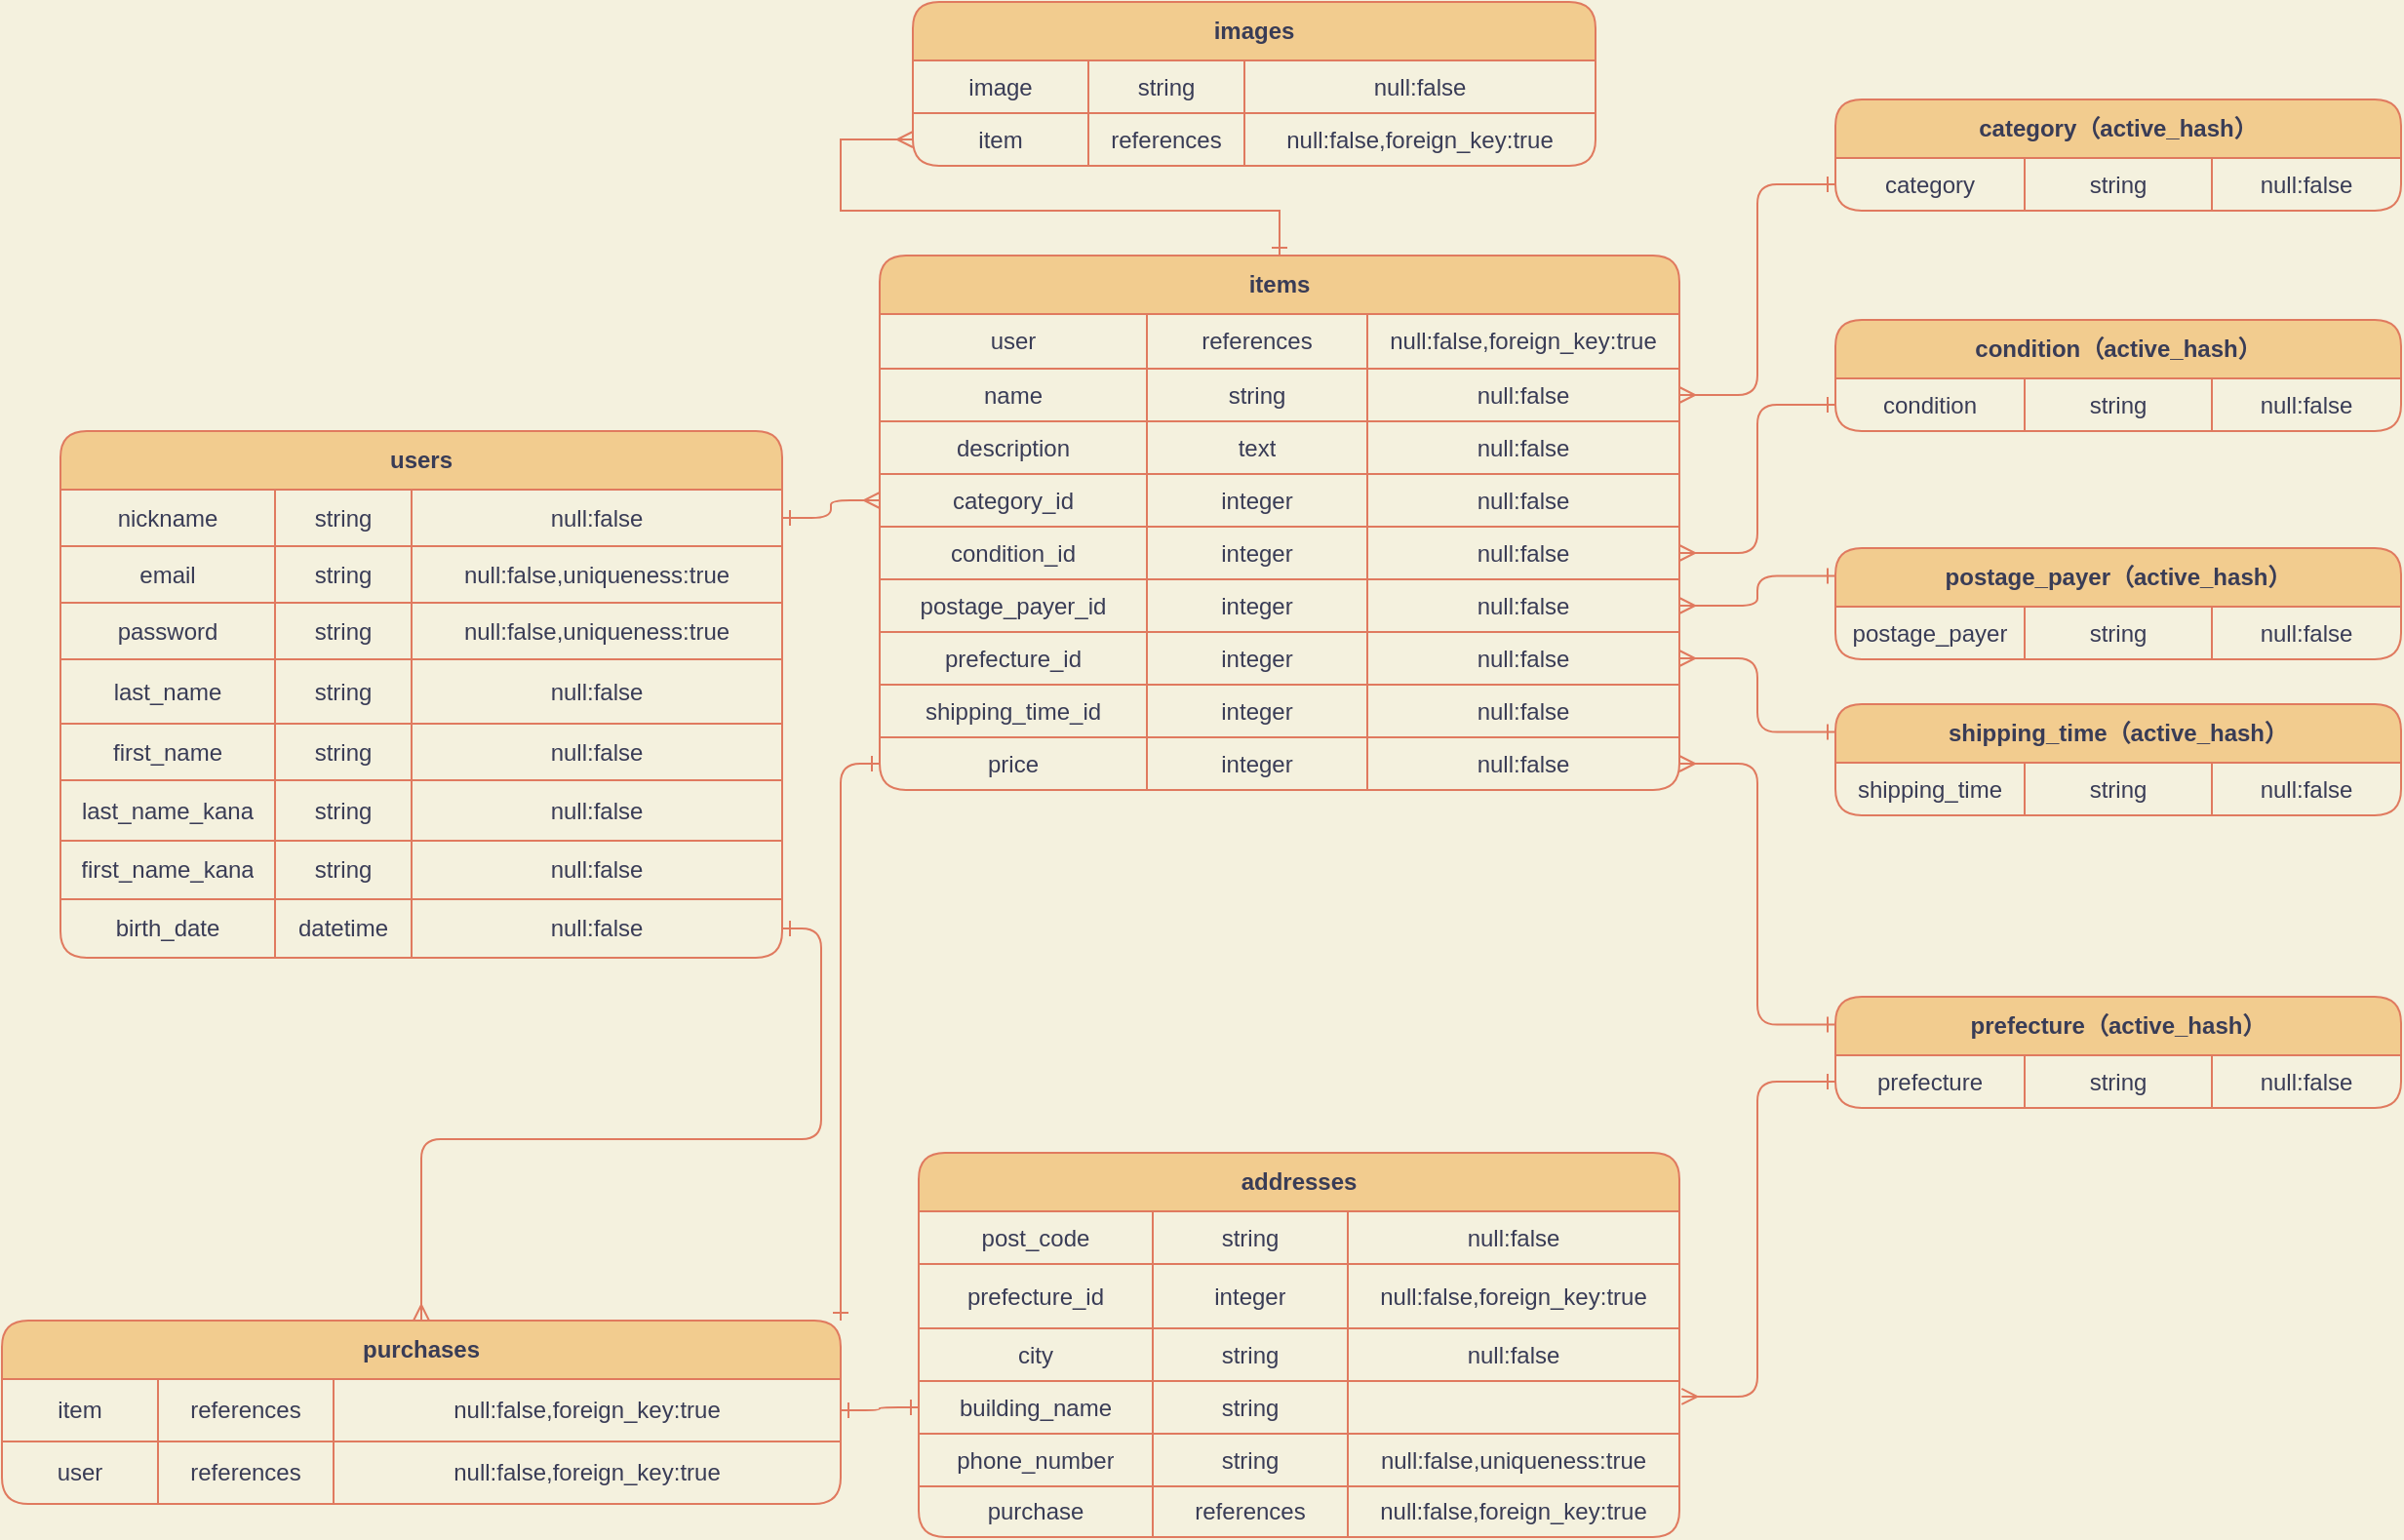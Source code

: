<mxfile version="13.6.5">
    <diagram id="_agWnU-bZ850hKVddHnj" name="ページ1">
        <mxGraphModel dx="2507" dy="971" grid="1" gridSize="10" guides="1" tooltips="1" connect="1" arrows="1" fold="1" page="1" pageScale="1" pageWidth="827" pageHeight="1169" background="#F4F1DE" math="0" shadow="0">
            <root>
                <mxCell id="0"/>
                <mxCell id="1" parent="0"/>
                <mxCell id="269" style="edgeStyle=orthogonalEdgeStyle;rounded=1;orthogonalLoop=1;jettySize=auto;html=1;exitX=0;exitY=0.25;exitDx=0;exitDy=0;entryX=1;entryY=0.5;entryDx=0;entryDy=0;startArrow=ERone;startFill=0;endArrow=ERmany;endFill=0;labelBackgroundColor=#F4F1DE;strokeColor=#E07A5F;fontColor=#393C56;" parent="1" source="201" edge="1" target="132">
                    <mxGeometry relative="1" as="geometry">
                        <mxPoint x="827" y="443.5" as="targetPoint"/>
                    </mxGeometry>
                </mxCell>
                <mxCell id="2" value="items" style="shape=table;html=1;whiteSpace=wrap;startSize=30;container=1;collapsible=0;childLayout=tableLayout;fontStyle=1;align=center;rounded=1;fillColor=#F2CC8F;strokeColor=#E07A5F;fontColor=#393C56;" parent="1" vertex="1">
                    <mxGeometry x="430" y="210" width="410" height="274" as="geometry"/>
                </mxCell>
                <mxCell id="3" value="" style="shape=partialRectangle;html=1;whiteSpace=wrap;collapsible=0;dropTarget=0;pointerEvents=0;fillColor=none;top=0;left=0;bottom=0;right=0;points=[[0,0.5],[1,0.5]];portConstraint=eastwest;rounded=1;strokeColor=#E07A5F;fontColor=#393C56;" parent="2" vertex="1">
                    <mxGeometry y="30" width="410" height="28" as="geometry"/>
                </mxCell>
                <mxCell id="4" value="user" style="shape=partialRectangle;html=1;whiteSpace=wrap;connectable=0;fillColor=none;top=0;left=0;bottom=0;right=0;overflow=hidden;rounded=1;strokeColor=#E07A5F;fontColor=#393C56;" parent="3" vertex="1">
                    <mxGeometry width="137" height="28" as="geometry"/>
                </mxCell>
                <mxCell id="5" value="references" style="shape=partialRectangle;html=1;whiteSpace=wrap;connectable=0;fillColor=none;top=0;left=0;bottom=0;right=0;overflow=hidden;rounded=1;strokeColor=#E07A5F;fontColor=#393C56;" parent="3" vertex="1">
                    <mxGeometry x="137" width="113" height="28" as="geometry"/>
                </mxCell>
                <mxCell id="6" value="&lt;span&gt;null:false,foreign_key:true&lt;/span&gt;" style="shape=partialRectangle;html=1;whiteSpace=wrap;connectable=0;fillColor=none;top=0;left=0;bottom=0;right=0;overflow=hidden;rounded=1;strokeColor=#E07A5F;fontColor=#393C56;" parent="3" vertex="1">
                    <mxGeometry x="250" width="160" height="28" as="geometry"/>
                </mxCell>
                <mxCell id="7" value="" style="shape=partialRectangle;html=1;whiteSpace=wrap;collapsible=0;dropTarget=0;pointerEvents=0;fillColor=none;top=0;left=0;bottom=0;right=0;points=[[0,0.5],[1,0.5]];portConstraint=eastwest;rounded=1;strokeColor=#E07A5F;fontColor=#393C56;" parent="2" vertex="1">
                    <mxGeometry y="58" width="410" height="27" as="geometry"/>
                </mxCell>
                <mxCell id="8" value="name" style="shape=partialRectangle;html=1;whiteSpace=wrap;connectable=0;fillColor=none;top=0;left=0;bottom=0;right=0;overflow=hidden;rounded=1;strokeColor=#E07A5F;fontColor=#393C56;" parent="7" vertex="1">
                    <mxGeometry width="137" height="27" as="geometry"/>
                </mxCell>
                <mxCell id="9" value="string" style="shape=partialRectangle;html=1;whiteSpace=wrap;connectable=0;fillColor=none;top=0;left=0;bottom=0;right=0;overflow=hidden;rounded=1;strokeColor=#E07A5F;fontColor=#393C56;" parent="7" vertex="1">
                    <mxGeometry x="137" width="113" height="27" as="geometry"/>
                </mxCell>
                <mxCell id="10" value="null:false" style="shape=partialRectangle;html=1;whiteSpace=wrap;connectable=0;fillColor=none;top=0;left=0;bottom=0;right=0;overflow=hidden;rounded=1;strokeColor=#E07A5F;fontColor=#393C56;" parent="7" vertex="1">
                    <mxGeometry x="250" width="160" height="27" as="geometry"/>
                </mxCell>
                <mxCell id="116" value="" style="shape=partialRectangle;html=1;whiteSpace=wrap;collapsible=0;dropTarget=0;pointerEvents=0;fillColor=none;top=0;left=0;bottom=0;right=0;points=[[0,0.5],[1,0.5]];portConstraint=eastwest;rounded=1;strokeColor=#E07A5F;fontColor=#393C56;" parent="2" vertex="1">
                    <mxGeometry y="85" width="410" height="27" as="geometry"/>
                </mxCell>
                <mxCell id="117" value="description" style="shape=partialRectangle;html=1;whiteSpace=wrap;connectable=0;fillColor=none;top=0;left=0;bottom=0;right=0;overflow=hidden;rounded=1;strokeColor=#E07A5F;fontColor=#393C56;" parent="116" vertex="1">
                    <mxGeometry width="137" height="27" as="geometry"/>
                </mxCell>
                <mxCell id="118" value="text" style="shape=partialRectangle;html=1;whiteSpace=wrap;connectable=0;fillColor=none;top=0;left=0;bottom=0;right=0;overflow=hidden;rounded=1;strokeColor=#E07A5F;fontColor=#393C56;" parent="116" vertex="1">
                    <mxGeometry x="137" width="113" height="27" as="geometry"/>
                </mxCell>
                <mxCell id="119" value="null:false" style="shape=partialRectangle;html=1;whiteSpace=wrap;connectable=0;fillColor=none;top=0;left=0;bottom=0;right=0;overflow=hidden;rounded=1;strokeColor=#E07A5F;fontColor=#393C56;" parent="116" vertex="1">
                    <mxGeometry x="250" width="160" height="27" as="geometry"/>
                </mxCell>
                <mxCell id="124" value="" style="shape=partialRectangle;html=1;whiteSpace=wrap;collapsible=0;dropTarget=0;pointerEvents=0;fillColor=none;top=0;left=0;bottom=0;right=0;points=[[0,0.5],[1,0.5]];portConstraint=eastwest;rounded=1;strokeColor=#E07A5F;fontColor=#393C56;" parent="2" vertex="1">
                    <mxGeometry y="112" width="410" height="27" as="geometry"/>
                </mxCell>
                <mxCell id="125" value="category_id" style="shape=partialRectangle;html=1;whiteSpace=wrap;connectable=0;fillColor=none;top=0;left=0;bottom=0;right=0;overflow=hidden;rounded=1;strokeColor=#E07A5F;fontColor=#393C56;" parent="124" vertex="1">
                    <mxGeometry width="137" height="27" as="geometry"/>
                </mxCell>
                <mxCell id="126" value="integer" style="shape=partialRectangle;html=1;whiteSpace=wrap;connectable=0;fillColor=none;top=0;left=0;bottom=0;right=0;overflow=hidden;rounded=1;strokeColor=#E07A5F;fontColor=#393C56;" parent="124" vertex="1">
                    <mxGeometry x="137" width="113" height="27" as="geometry"/>
                </mxCell>
                <mxCell id="127" value="null:false" style="shape=partialRectangle;html=1;whiteSpace=wrap;connectable=0;fillColor=none;top=0;left=0;bottom=0;right=0;overflow=hidden;rounded=1;strokeColor=#E07A5F;fontColor=#393C56;" parent="124" vertex="1">
                    <mxGeometry x="250" width="160" height="27" as="geometry"/>
                </mxCell>
                <mxCell id="128" value="" style="shape=partialRectangle;html=1;whiteSpace=wrap;collapsible=0;dropTarget=0;pointerEvents=0;fillColor=none;top=0;left=0;bottom=0;right=0;points=[[0,0.5],[1,0.5]];portConstraint=eastwest;rounded=1;strokeColor=#E07A5F;fontColor=#393C56;" parent="2" vertex="1">
                    <mxGeometry y="139" width="410" height="27" as="geometry"/>
                </mxCell>
                <mxCell id="129" value="condition_id" style="shape=partialRectangle;html=1;whiteSpace=wrap;connectable=0;fillColor=none;top=0;left=0;bottom=0;right=0;overflow=hidden;rounded=1;strokeColor=#E07A5F;fontColor=#393C56;" parent="128" vertex="1">
                    <mxGeometry width="137" height="27" as="geometry"/>
                </mxCell>
                <mxCell id="130" value="integer" style="shape=partialRectangle;html=1;whiteSpace=wrap;connectable=0;fillColor=none;top=0;left=0;bottom=0;right=0;overflow=hidden;rounded=1;strokeColor=#E07A5F;fontColor=#393C56;" parent="128" vertex="1">
                    <mxGeometry x="137" width="113" height="27" as="geometry"/>
                </mxCell>
                <mxCell id="131" value="null:false" style="shape=partialRectangle;html=1;whiteSpace=wrap;connectable=0;fillColor=none;top=0;left=0;bottom=0;right=0;overflow=hidden;rounded=1;strokeColor=#E07A5F;fontColor=#393C56;" parent="128" vertex="1">
                    <mxGeometry x="250" width="160" height="27" as="geometry"/>
                </mxCell>
                <mxCell id="132" value="" style="shape=partialRectangle;html=1;whiteSpace=wrap;collapsible=0;dropTarget=0;pointerEvents=0;fillColor=none;top=0;left=0;bottom=0;right=0;points=[[0,0.5],[1,0.5]];portConstraint=eastwest;rounded=1;strokeColor=#E07A5F;fontColor=#393C56;" parent="2" vertex="1">
                    <mxGeometry y="166" width="410" height="27" as="geometry"/>
                </mxCell>
                <mxCell id="133" value="postage_payer_id" style="shape=partialRectangle;html=1;whiteSpace=wrap;connectable=0;fillColor=none;top=0;left=0;bottom=0;right=0;overflow=hidden;rounded=1;strokeColor=#E07A5F;fontColor=#393C56;" parent="132" vertex="1">
                    <mxGeometry width="137" height="27" as="geometry"/>
                </mxCell>
                <mxCell id="134" value="integer" style="shape=partialRectangle;html=1;whiteSpace=wrap;connectable=0;fillColor=none;top=0;left=0;bottom=0;right=0;overflow=hidden;rounded=1;strokeColor=#E07A5F;fontColor=#393C56;" parent="132" vertex="1">
                    <mxGeometry x="137" width="113" height="27" as="geometry"/>
                </mxCell>
                <mxCell id="135" value="null:false" style="shape=partialRectangle;html=1;whiteSpace=wrap;connectable=0;fillColor=none;top=0;left=0;bottom=0;right=0;overflow=hidden;rounded=1;strokeColor=#E07A5F;fontColor=#393C56;" parent="132" vertex="1">
                    <mxGeometry x="250" width="160" height="27" as="geometry"/>
                </mxCell>
                <mxCell id="136" value="" style="shape=partialRectangle;html=1;whiteSpace=wrap;collapsible=0;dropTarget=0;pointerEvents=0;fillColor=none;top=0;left=0;bottom=0;right=0;points=[[0,0.5],[1,0.5]];portConstraint=eastwest;rounded=1;strokeColor=#E07A5F;fontColor=#393C56;" parent="2" vertex="1">
                    <mxGeometry y="193" width="410" height="27" as="geometry"/>
                </mxCell>
                <mxCell id="137" value="prefecture_id" style="shape=partialRectangle;html=1;whiteSpace=wrap;connectable=0;fillColor=none;top=0;left=0;bottom=0;right=0;overflow=hidden;rounded=1;strokeColor=#E07A5F;fontColor=#393C56;" parent="136" vertex="1">
                    <mxGeometry width="137" height="27" as="geometry"/>
                </mxCell>
                <mxCell id="138" value="integer" style="shape=partialRectangle;html=1;whiteSpace=wrap;connectable=0;fillColor=none;top=0;left=0;bottom=0;right=0;overflow=hidden;rounded=1;strokeColor=#E07A5F;fontColor=#393C56;" parent="136" vertex="1">
                    <mxGeometry x="137" width="113" height="27" as="geometry"/>
                </mxCell>
                <mxCell id="139" value="null:false" style="shape=partialRectangle;html=1;whiteSpace=wrap;connectable=0;fillColor=none;top=0;left=0;bottom=0;right=0;overflow=hidden;rounded=1;strokeColor=#E07A5F;fontColor=#393C56;" parent="136" vertex="1">
                    <mxGeometry x="250" width="160" height="27" as="geometry"/>
                </mxCell>
                <mxCell id="140" value="" style="shape=partialRectangle;html=1;whiteSpace=wrap;collapsible=0;dropTarget=0;pointerEvents=0;fillColor=none;top=0;left=0;bottom=0;right=0;points=[[0,0.5],[1,0.5]];portConstraint=eastwest;rounded=1;strokeColor=#E07A5F;fontColor=#393C56;" parent="2" vertex="1">
                    <mxGeometry y="220" width="410" height="27" as="geometry"/>
                </mxCell>
                <mxCell id="141" value="shipping_time_id" style="shape=partialRectangle;html=1;whiteSpace=wrap;connectable=0;fillColor=none;top=0;left=0;bottom=0;right=0;overflow=hidden;rounded=1;strokeColor=#E07A5F;fontColor=#393C56;" parent="140" vertex="1">
                    <mxGeometry width="137" height="27" as="geometry"/>
                </mxCell>
                <mxCell id="142" value="integer" style="shape=partialRectangle;html=1;whiteSpace=wrap;connectable=0;fillColor=none;top=0;left=0;bottom=0;right=0;overflow=hidden;rounded=1;strokeColor=#E07A5F;fontColor=#393C56;" parent="140" vertex="1">
                    <mxGeometry x="137" width="113" height="27" as="geometry"/>
                </mxCell>
                <mxCell id="143" value="null:false" style="shape=partialRectangle;html=1;whiteSpace=wrap;connectable=0;fillColor=none;top=0;left=0;bottom=0;right=0;overflow=hidden;rounded=1;strokeColor=#E07A5F;fontColor=#393C56;" parent="140" vertex="1">
                    <mxGeometry x="250" width="160" height="27" as="geometry"/>
                </mxCell>
                <mxCell id="144" value="" style="shape=partialRectangle;html=1;whiteSpace=wrap;collapsible=0;dropTarget=0;pointerEvents=0;fillColor=none;top=0;left=0;bottom=0;right=0;points=[[0,0.5],[1,0.5]];portConstraint=eastwest;rounded=1;strokeColor=#E07A5F;fontColor=#393C56;" parent="2" vertex="1">
                    <mxGeometry y="247" width="410" height="27" as="geometry"/>
                </mxCell>
                <mxCell id="145" value="price" style="shape=partialRectangle;html=1;whiteSpace=wrap;connectable=0;fillColor=none;top=0;left=0;bottom=0;right=0;overflow=hidden;rounded=1;strokeColor=#E07A5F;fontColor=#393C56;" parent="144" vertex="1">
                    <mxGeometry width="137" height="27" as="geometry"/>
                </mxCell>
                <mxCell id="146" value="integer" style="shape=partialRectangle;html=1;whiteSpace=wrap;connectable=0;fillColor=none;top=0;left=0;bottom=0;right=0;overflow=hidden;rounded=1;strokeColor=#E07A5F;fontColor=#393C56;" parent="144" vertex="1">
                    <mxGeometry x="137" width="113" height="27" as="geometry"/>
                </mxCell>
                <mxCell id="147" value="null:false" style="shape=partialRectangle;html=1;whiteSpace=wrap;connectable=0;fillColor=none;top=0;left=0;bottom=0;right=0;overflow=hidden;rounded=1;strokeColor=#E07A5F;fontColor=#393C56;" parent="144" vertex="1">
                    <mxGeometry x="250" width="160" height="27" as="geometry"/>
                </mxCell>
                <mxCell id="165" value="addresses" style="shape=table;html=1;whiteSpace=wrap;startSize=30;container=1;collapsible=0;childLayout=tableLayout;fontStyle=1;align=center;rounded=1;fillColor=#F2CC8F;strokeColor=#E07A5F;fontColor=#393C56;" parent="1" vertex="1">
                    <mxGeometry x="450" y="670" width="390" height="197" as="geometry"/>
                </mxCell>
                <mxCell id="166" value="" style="shape=partialRectangle;html=1;whiteSpace=wrap;collapsible=0;dropTarget=0;pointerEvents=0;fillColor=none;top=0;left=0;bottom=0;right=0;points=[[0,0.5],[1,0.5]];portConstraint=eastwest;rounded=1;strokeColor=#E07A5F;fontColor=#393C56;" parent="165" vertex="1">
                    <mxGeometry y="30" width="390" height="27" as="geometry"/>
                </mxCell>
                <mxCell id="167" value="post_code" style="shape=partialRectangle;html=1;whiteSpace=wrap;connectable=0;fillColor=none;top=0;left=0;bottom=0;right=0;overflow=hidden;rounded=1;strokeColor=#E07A5F;fontColor=#393C56;" parent="166" vertex="1">
                    <mxGeometry width="120" height="27" as="geometry"/>
                </mxCell>
                <mxCell id="168" value="string" style="shape=partialRectangle;html=1;whiteSpace=wrap;connectable=0;fillColor=none;top=0;left=0;bottom=0;right=0;overflow=hidden;rounded=1;strokeColor=#E07A5F;fontColor=#393C56;" parent="166" vertex="1">
                    <mxGeometry x="120" width="100" height="27" as="geometry"/>
                </mxCell>
                <mxCell id="169" value="null:false" style="shape=partialRectangle;html=1;whiteSpace=wrap;connectable=0;fillColor=none;top=0;left=0;bottom=0;right=0;overflow=hidden;rounded=1;strokeColor=#E07A5F;fontColor=#393C56;" parent="166" vertex="1">
                    <mxGeometry x="220" width="170" height="27" as="geometry"/>
                </mxCell>
                <mxCell id="170" value="" style="shape=partialRectangle;html=1;whiteSpace=wrap;collapsible=0;dropTarget=0;pointerEvents=0;fillColor=none;top=0;left=0;bottom=0;right=0;points=[[0,0.5],[1,0.5]];portConstraint=eastwest;rounded=1;strokeColor=#E07A5F;fontColor=#393C56;" parent="165" vertex="1">
                    <mxGeometry y="57" width="390" height="33" as="geometry"/>
                </mxCell>
                <mxCell id="171" value="prefecture_id" style="shape=partialRectangle;html=1;whiteSpace=wrap;connectable=0;fillColor=none;top=0;left=0;bottom=0;right=0;overflow=hidden;rounded=1;strokeColor=#E07A5F;fontColor=#393C56;" parent="170" vertex="1">
                    <mxGeometry width="120" height="33" as="geometry"/>
                </mxCell>
                <mxCell id="172" value="integer" style="shape=partialRectangle;html=1;whiteSpace=wrap;connectable=0;fillColor=none;top=0;left=0;bottom=0;right=0;overflow=hidden;rounded=1;strokeColor=#E07A5F;fontColor=#393C56;" parent="170" vertex="1">
                    <mxGeometry x="120" width="100" height="33" as="geometry"/>
                </mxCell>
                <mxCell id="173" value="&lt;span style=&quot;font-family: &amp;#34;helvetica&amp;#34;&quot;&gt;null:false,foreign_key:true&lt;/span&gt;" style="shape=partialRectangle;html=1;whiteSpace=wrap;connectable=0;fillColor=none;top=0;left=0;bottom=0;right=0;overflow=hidden;rounded=1;strokeColor=#E07A5F;fontColor=#393C56;" parent="170" vertex="1">
                    <mxGeometry x="220" width="170" height="33" as="geometry"/>
                </mxCell>
                <mxCell id="174" value="" style="shape=partialRectangle;html=1;whiteSpace=wrap;collapsible=0;dropTarget=0;pointerEvents=0;fillColor=none;top=0;left=0;bottom=0;right=0;points=[[0,0.5],[1,0.5]];portConstraint=eastwest;rounded=1;strokeColor=#E07A5F;fontColor=#393C56;" parent="165" vertex="1">
                    <mxGeometry y="90" width="390" height="27" as="geometry"/>
                </mxCell>
                <mxCell id="175" value="city" style="shape=partialRectangle;html=1;whiteSpace=wrap;connectable=0;fillColor=none;top=0;left=0;bottom=0;right=0;overflow=hidden;rounded=1;strokeColor=#E07A5F;fontColor=#393C56;" parent="174" vertex="1">
                    <mxGeometry width="120" height="27" as="geometry"/>
                </mxCell>
                <mxCell id="176" value="string" style="shape=partialRectangle;html=1;whiteSpace=wrap;connectable=0;fillColor=none;top=0;left=0;bottom=0;right=0;overflow=hidden;rounded=1;strokeColor=#E07A5F;fontColor=#393C56;" parent="174" vertex="1">
                    <mxGeometry x="120" width="100" height="27" as="geometry"/>
                </mxCell>
                <mxCell id="177" value="null:false" style="shape=partialRectangle;html=1;whiteSpace=wrap;connectable=0;fillColor=none;top=0;left=0;bottom=0;right=0;overflow=hidden;rounded=1;strokeColor=#E07A5F;fontColor=#393C56;" parent="174" vertex="1">
                    <mxGeometry x="220" width="170" height="27" as="geometry"/>
                </mxCell>
                <mxCell id="216" value="" style="shape=partialRectangle;html=1;whiteSpace=wrap;collapsible=0;dropTarget=0;pointerEvents=0;fillColor=none;top=0;left=0;bottom=0;right=0;points=[[0,0.5],[1,0.5]];portConstraint=eastwest;rounded=1;strokeColor=#E07A5F;fontColor=#393C56;" parent="165" vertex="1">
                    <mxGeometry y="117" width="390" height="27" as="geometry"/>
                </mxCell>
                <mxCell id="217" value="building_name" style="shape=partialRectangle;html=1;whiteSpace=wrap;connectable=0;fillColor=none;top=0;left=0;bottom=0;right=0;overflow=hidden;rounded=1;strokeColor=#E07A5F;fontColor=#393C56;" parent="216" vertex="1">
                    <mxGeometry width="120" height="27" as="geometry"/>
                </mxCell>
                <mxCell id="218" value="string" style="shape=partialRectangle;html=1;whiteSpace=wrap;connectable=0;fillColor=none;top=0;left=0;bottom=0;right=0;overflow=hidden;rounded=1;strokeColor=#E07A5F;fontColor=#393C56;" parent="216" vertex="1">
                    <mxGeometry x="120" width="100" height="27" as="geometry"/>
                </mxCell>
                <mxCell id="219" value="" style="shape=partialRectangle;html=1;whiteSpace=wrap;connectable=0;fillColor=none;top=0;left=0;bottom=0;right=0;overflow=hidden;rounded=1;strokeColor=#E07A5F;fontColor=#393C56;" parent="216" vertex="1">
                    <mxGeometry x="220" width="170" height="27" as="geometry"/>
                </mxCell>
                <mxCell id="237" value="" style="shape=partialRectangle;html=1;whiteSpace=wrap;collapsible=0;dropTarget=0;pointerEvents=0;fillColor=none;top=0;left=0;bottom=0;right=0;points=[[0,0.5],[1,0.5]];portConstraint=eastwest;rounded=1;strokeColor=#E07A5F;fontColor=#393C56;" parent="165" vertex="1">
                    <mxGeometry y="144" width="390" height="27" as="geometry"/>
                </mxCell>
                <mxCell id="238" value="phone_number" style="shape=partialRectangle;html=1;whiteSpace=wrap;connectable=0;fillColor=none;top=0;left=0;bottom=0;right=0;overflow=hidden;rounded=1;strokeColor=#E07A5F;fontColor=#393C56;" parent="237" vertex="1">
                    <mxGeometry width="120" height="27" as="geometry"/>
                </mxCell>
                <mxCell id="239" value="string" style="shape=partialRectangle;html=1;whiteSpace=wrap;connectable=0;fillColor=none;top=0;left=0;bottom=0;right=0;overflow=hidden;rounded=1;strokeColor=#E07A5F;fontColor=#393C56;" parent="237" vertex="1">
                    <mxGeometry x="120" width="100" height="27" as="geometry"/>
                </mxCell>
                <mxCell id="240" value="&lt;span&gt;null:false,uniqueness:true&lt;/span&gt;" style="shape=partialRectangle;html=1;whiteSpace=wrap;connectable=0;fillColor=none;top=0;left=0;bottom=0;right=0;overflow=hidden;rounded=1;strokeColor=#E07A5F;fontColor=#393C56;" parent="237" vertex="1">
                    <mxGeometry x="220" width="170" height="27" as="geometry"/>
                </mxCell>
                <mxCell id="241" value="" style="shape=partialRectangle;html=1;whiteSpace=wrap;collapsible=0;dropTarget=0;pointerEvents=0;fillColor=none;top=0;left=0;bottom=0;right=0;points=[[0,0.5],[1,0.5]];portConstraint=eastwest;rounded=1;strokeColor=#E07A5F;fontColor=#393C56;" parent="165" vertex="1">
                    <mxGeometry y="171" width="390" height="26" as="geometry"/>
                </mxCell>
                <mxCell id="242" value="purchase" style="shape=partialRectangle;html=1;whiteSpace=wrap;connectable=0;fillColor=none;top=0;left=0;bottom=0;right=0;overflow=hidden;rounded=1;strokeColor=#E07A5F;fontColor=#393C56;" parent="241" vertex="1">
                    <mxGeometry width="120" height="26" as="geometry"/>
                </mxCell>
                <mxCell id="243" value="references" style="shape=partialRectangle;html=1;whiteSpace=wrap;connectable=0;fillColor=none;top=0;left=0;bottom=0;right=0;overflow=hidden;rounded=1;strokeColor=#E07A5F;fontColor=#393C56;" parent="241" vertex="1">
                    <mxGeometry x="120" width="100" height="26" as="geometry"/>
                </mxCell>
                <mxCell id="244" value="&lt;span&gt;null:false,foreign_key:true&lt;/span&gt;" style="shape=partialRectangle;html=1;whiteSpace=wrap;connectable=0;fillColor=none;top=0;left=0;bottom=0;right=0;overflow=hidden;rounded=1;strokeColor=#E07A5F;fontColor=#393C56;" parent="241" vertex="1">
                    <mxGeometry x="220" width="170" height="26" as="geometry"/>
                </mxCell>
                <mxCell id="270" style="edgeStyle=orthogonalEdgeStyle;rounded=1;orthogonalLoop=1;jettySize=auto;html=1;exitX=0;exitY=0.25;exitDx=0;exitDy=0;entryX=1;entryY=0.5;entryDx=0;entryDy=0;startArrow=ERone;startFill=0;endArrow=ERmany;endFill=0;labelBackgroundColor=#F4F1DE;strokeColor=#E07A5F;fontColor=#393C56;" parent="1" source="211" target="136" edge="1">
                    <mxGeometry relative="1" as="geometry"/>
                </mxCell>
                <mxCell id="268" style="edgeStyle=orthogonalEdgeStyle;rounded=1;orthogonalLoop=1;jettySize=auto;html=1;exitX=0;exitY=0.25;exitDx=0;exitDy=0;entryX=1;entryY=0.5;entryDx=0;entryDy=0;startArrow=ERone;startFill=0;endArrow=ERmany;endFill=0;labelBackgroundColor=#F4F1DE;strokeColor=#E07A5F;fontColor=#393C56;" parent="1" source="206" target="144" edge="1">
                    <mxGeometry relative="1" as="geometry"/>
                </mxCell>
                <mxCell id="252" style="edgeStyle=orthogonalEdgeStyle;orthogonalLoop=1;jettySize=auto;html=1;exitX=0;exitY=0.5;exitDx=0;exitDy=0;entryX=1.003;entryY=0.296;entryDx=0;entryDy=0;entryPerimeter=0;startArrow=ERone;startFill=0;endArrow=ERmany;endFill=0;labelBackgroundColor=#F4F1DE;strokeColor=#E07A5F;fontColor=#393C56;" parent="1" source="207" target="216" edge="1">
                    <mxGeometry relative="1" as="geometry"/>
                </mxCell>
                <mxCell id="256" style="edgeStyle=orthogonalEdgeStyle;orthogonalLoop=1;jettySize=auto;html=1;exitX=0;exitY=0.5;exitDx=0;exitDy=0;startArrow=ERone;startFill=0;endArrow=ERmany;endFill=0;labelBackgroundColor=#F4F1DE;strokeColor=#E07A5F;fontColor=#393C56;" parent="1" source="179" target="7" edge="1">
                    <mxGeometry relative="1" as="geometry"/>
                </mxCell>
                <mxCell id="456" style="edgeStyle=orthogonalEdgeStyle;rounded=0;orthogonalLoop=1;jettySize=auto;html=1;exitX=0.5;exitY=0;exitDx=0;exitDy=0;entryX=0;entryY=0.5;entryDx=0;entryDy=0;startArrow=ERone;startFill=0;endArrow=ERmany;endFill=0;labelBackgroundColor=#F4F1DE;strokeColor=#E07A5F;fontColor=#393C56;" edge="1" parent="1" source="2" target="448">
                    <mxGeometry relative="1" as="geometry"/>
                </mxCell>
                <mxCell id="258" style="edgeStyle=orthogonalEdgeStyle;orthogonalLoop=1;jettySize=auto;html=1;exitX=0;exitY=0.5;exitDx=0;exitDy=0;entryX=1;entryY=0.5;entryDx=0;entryDy=0;startArrow=ERone;startFill=0;endArrow=ERmany;endFill=0;labelBackgroundColor=#F4F1DE;strokeColor=#E07A5F;fontColor=#393C56;" parent="1" source="197" target="128" edge="1">
                    <mxGeometry relative="1" as="geometry"/>
                </mxCell>
                <mxCell id="259" style="edgeStyle=orthogonalEdgeStyle;orthogonalLoop=1;jettySize=auto;html=1;exitX=1;exitY=0.5;exitDx=0;exitDy=0;entryX=0;entryY=0.5;entryDx=0;entryDy=0;startArrow=ERone;startFill=0;endArrow=ERmany;endFill=0;labelBackgroundColor=#F4F1DE;strokeColor=#E07A5F;fontColor=#393C56;" parent="1" source="29" target="124" edge="1">
                    <mxGeometry relative="1" as="geometry"/>
                </mxCell>
                <mxCell id="265" style="edgeStyle=orthogonalEdgeStyle;rounded=1;orthogonalLoop=1;jettySize=auto;html=1;exitX=1;exitY=0.5;exitDx=0;exitDy=0;startArrow=ERone;startFill=0;endArrow=ERone;endFill=0;labelBackgroundColor=#F4F1DE;strokeColor=#E07A5F;fontColor=#393C56;" parent="1" source="16" target="216" edge="1">
                    <mxGeometry relative="1" as="geometry"/>
                </mxCell>
                <mxCell id="267" style="edgeStyle=orthogonalEdgeStyle;rounded=1;orthogonalLoop=1;jettySize=auto;html=1;exitX=1;exitY=0.5;exitDx=0;exitDy=0;entryX=0.5;entryY=0;entryDx=0;entryDy=0;startArrow=ERone;startFill=0;endArrow=ERmany;endFill=0;labelBackgroundColor=#F4F1DE;strokeColor=#E07A5F;fontColor=#393C56;" parent="1" source="78" target="15" edge="1">
                    <mxGeometry relative="1" as="geometry"/>
                </mxCell>
                <mxCell id="206" value="prefecture（active_hash）" style="shape=table;html=1;whiteSpace=wrap;startSize=30;container=1;collapsible=0;childLayout=tableLayout;fontStyle=1;align=center;rounded=1;fillColor=#F2CC8F;strokeColor=#E07A5F;fontColor=#393C56;" parent="1" vertex="1">
                    <mxGeometry x="920" y="590" width="290" height="57" as="geometry"/>
                </mxCell>
                <mxCell id="207" value="" style="shape=partialRectangle;html=1;whiteSpace=wrap;collapsible=0;dropTarget=0;pointerEvents=0;fillColor=none;top=0;left=0;bottom=0;right=0;points=[[0,0.5],[1,0.5]];portConstraint=eastwest;rounded=1;strokeColor=#E07A5F;fontColor=#393C56;" parent="206" vertex="1">
                    <mxGeometry y="30" width="290" height="27" as="geometry"/>
                </mxCell>
                <mxCell id="208" value="prefecture" style="shape=partialRectangle;html=1;whiteSpace=wrap;connectable=0;fillColor=none;top=0;left=0;bottom=0;right=0;overflow=hidden;rounded=1;strokeColor=#E07A5F;fontColor=#393C56;" parent="207" vertex="1">
                    <mxGeometry width="97" height="27" as="geometry"/>
                </mxCell>
                <mxCell id="209" value="string" style="shape=partialRectangle;html=1;whiteSpace=wrap;connectable=0;fillColor=none;top=0;left=0;bottom=0;right=0;overflow=hidden;rounded=1;strokeColor=#E07A5F;fontColor=#393C56;" parent="207" vertex="1">
                    <mxGeometry x="97" width="96" height="27" as="geometry"/>
                </mxCell>
                <mxCell id="210" value="null:false" style="shape=partialRectangle;html=1;whiteSpace=wrap;connectable=0;fillColor=none;top=0;left=0;bottom=0;right=0;overflow=hidden;rounded=1;strokeColor=#E07A5F;fontColor=#393C56;" parent="207" vertex="1">
                    <mxGeometry x="193" width="97" height="27" as="geometry"/>
                </mxCell>
                <mxCell id="273" style="edgeStyle=orthogonalEdgeStyle;rounded=1;orthogonalLoop=1;jettySize=auto;html=1;exitX=0;exitY=0.5;exitDx=0;exitDy=0;entryX=1;entryY=0;entryDx=0;entryDy=0;startArrow=ERone;startFill=0;endArrow=ERone;endFill=0;labelBackgroundColor=#F4F1DE;strokeColor=#E07A5F;fontColor=#393C56;" parent="1" source="144" target="15" edge="1">
                    <mxGeometry relative="1" as="geometry"/>
                </mxCell>
                <mxCell id="443" value="images" style="shape=table;html=1;whiteSpace=wrap;startSize=30;container=1;collapsible=0;childLayout=tableLayout;fontStyle=1;align=center;rounded=1;fillColor=#F2CC8F;strokeColor=#E07A5F;fontColor=#393C56;" vertex="1" parent="1">
                    <mxGeometry x="447" y="80" width="350" height="84" as="geometry"/>
                </mxCell>
                <mxCell id="444" value="" style="shape=partialRectangle;html=1;whiteSpace=wrap;collapsible=0;dropTarget=0;pointerEvents=0;fillColor=none;top=0;left=0;bottom=0;right=0;points=[[0,0.5],[1,0.5]];portConstraint=eastwest;rounded=1;strokeColor=#E07A5F;fontColor=#393C56;" vertex="1" parent="443">
                    <mxGeometry y="30" width="350" height="27" as="geometry"/>
                </mxCell>
                <mxCell id="445" value="image" style="shape=partialRectangle;html=1;whiteSpace=wrap;connectable=0;fillColor=none;top=0;left=0;bottom=0;right=0;overflow=hidden;rounded=1;strokeColor=#E07A5F;fontColor=#393C56;" vertex="1" parent="444">
                    <mxGeometry width="90" height="27" as="geometry"/>
                </mxCell>
                <mxCell id="446" value="string" style="shape=partialRectangle;html=1;whiteSpace=wrap;connectable=0;fillColor=none;top=0;left=0;bottom=0;right=0;overflow=hidden;rounded=1;strokeColor=#E07A5F;fontColor=#393C56;" vertex="1" parent="444">
                    <mxGeometry x="90" width="80" height="27" as="geometry"/>
                </mxCell>
                <mxCell id="447" value="null:false" style="shape=partialRectangle;html=1;whiteSpace=wrap;connectable=0;fillColor=none;top=0;left=0;bottom=0;right=0;overflow=hidden;rounded=1;strokeColor=#E07A5F;fontColor=#393C56;" vertex="1" parent="444">
                    <mxGeometry x="170" width="180" height="27" as="geometry"/>
                </mxCell>
                <mxCell id="448" value="" style="shape=partialRectangle;html=1;whiteSpace=wrap;collapsible=0;dropTarget=0;pointerEvents=0;fillColor=none;top=0;left=0;bottom=0;right=0;points=[[0,0.5],[1,0.5]];portConstraint=eastwest;rounded=1;strokeColor=#E07A5F;fontColor=#393C56;" vertex="1" parent="443">
                    <mxGeometry y="57" width="350" height="27" as="geometry"/>
                </mxCell>
                <mxCell id="449" value="item" style="shape=partialRectangle;html=1;whiteSpace=wrap;connectable=0;fillColor=none;top=0;left=0;bottom=0;right=0;overflow=hidden;rounded=1;strokeColor=#E07A5F;fontColor=#393C56;" vertex="1" parent="448">
                    <mxGeometry width="90" height="27" as="geometry"/>
                </mxCell>
                <mxCell id="450" value="references" style="shape=partialRectangle;html=1;whiteSpace=wrap;connectable=0;fillColor=none;top=0;left=0;bottom=0;right=0;overflow=hidden;rounded=1;strokeColor=#E07A5F;fontColor=#393C56;" vertex="1" parent="448">
                    <mxGeometry x="90" width="80" height="27" as="geometry"/>
                </mxCell>
                <mxCell id="451" value="&lt;span&gt;null:false,foreign_key:true&lt;br&gt;&lt;/span&gt;" style="shape=partialRectangle;html=1;whiteSpace=wrap;connectable=0;fillColor=none;top=0;left=0;bottom=0;right=0;overflow=hidden;rounded=1;strokeColor=#E07A5F;fontColor=#393C56;" vertex="1" parent="448">
                    <mxGeometry x="170" width="180" height="27" as="geometry"/>
                </mxCell>
                <mxCell id="15" value="purchases" style="shape=table;html=1;whiteSpace=wrap;startSize=30;container=1;collapsible=0;childLayout=tableLayout;fontStyle=1;align=center;rounded=1;fillColor=#F2CC8F;strokeColor=#E07A5F;fontColor=#393C56;" parent="1" vertex="1">
                    <mxGeometry x="-20" y="756" width="430" height="94" as="geometry"/>
                </mxCell>
                <mxCell id="16" value="" style="shape=partialRectangle;html=1;whiteSpace=wrap;collapsible=0;dropTarget=0;pointerEvents=0;fillColor=none;top=0;left=0;bottom=0;right=0;points=[[0,0.5],[1,0.5]];portConstraint=eastwest;rounded=1;strokeColor=#E07A5F;fontColor=#393C56;" parent="15" vertex="1">
                    <mxGeometry y="30" width="430" height="32" as="geometry"/>
                </mxCell>
                <mxCell id="17" value="item" style="shape=partialRectangle;html=1;whiteSpace=wrap;connectable=0;fillColor=none;top=0;left=0;bottom=0;right=0;overflow=hidden;rounded=1;strokeColor=#E07A5F;fontColor=#393C56;" parent="16" vertex="1">
                    <mxGeometry width="80" height="32" as="geometry"/>
                </mxCell>
                <mxCell id="18" value="references" style="shape=partialRectangle;html=1;whiteSpace=wrap;connectable=0;fillColor=none;top=0;left=0;bottom=0;right=0;overflow=hidden;rounded=1;strokeColor=#E07A5F;fontColor=#393C56;" parent="16" vertex="1">
                    <mxGeometry x="80" width="90" height="32" as="geometry"/>
                </mxCell>
                <mxCell id="19" value="null:false,foreign_key:true" style="shape=partialRectangle;html=1;whiteSpace=wrap;connectable=0;fillColor=none;top=0;left=0;bottom=0;right=0;overflow=hidden;rounded=1;strokeColor=#E07A5F;fontColor=#393C56;" parent="16" vertex="1">
                    <mxGeometry x="170" width="260" height="32" as="geometry"/>
                </mxCell>
                <mxCell id="112" value="" style="shape=partialRectangle;html=1;whiteSpace=wrap;collapsible=0;dropTarget=0;pointerEvents=0;fillColor=none;top=0;left=0;bottom=0;right=0;points=[[0,0.5],[1,0.5]];portConstraint=eastwest;rounded=1;strokeColor=#E07A5F;fontColor=#393C56;" parent="15" vertex="1">
                    <mxGeometry y="62" width="430" height="32" as="geometry"/>
                </mxCell>
                <mxCell id="113" value="user" style="shape=partialRectangle;html=1;whiteSpace=wrap;connectable=0;fillColor=none;top=0;left=0;bottom=0;right=0;overflow=hidden;rounded=1;strokeColor=#E07A5F;fontColor=#393C56;" parent="112" vertex="1">
                    <mxGeometry width="80" height="32" as="geometry"/>
                </mxCell>
                <mxCell id="114" value="references" style="shape=partialRectangle;html=1;whiteSpace=wrap;connectable=0;fillColor=none;top=0;left=0;bottom=0;right=0;overflow=hidden;rounded=1;strokeColor=#E07A5F;fontColor=#393C56;" parent="112" vertex="1">
                    <mxGeometry x="80" width="90" height="32" as="geometry"/>
                </mxCell>
                <mxCell id="115" value="null:false,foreign_key:true" style="shape=partialRectangle;html=1;whiteSpace=wrap;connectable=0;fillColor=none;top=0;left=0;bottom=0;right=0;overflow=hidden;rounded=1;strokeColor=#E07A5F;fontColor=#393C56;" parent="112" vertex="1">
                    <mxGeometry x="170" width="260" height="32" as="geometry"/>
                </mxCell>
                <mxCell id="28" value="users" style="shape=table;html=1;whiteSpace=wrap;startSize=30;container=1;collapsible=0;childLayout=tableLayout;fontStyle=1;align=center;rounded=1;fillColor=#F2CC8F;strokeColor=#E07A5F;fontColor=#393C56;" parent="1" vertex="1">
                    <mxGeometry x="10" y="300" width="370" height="270" as="geometry"/>
                </mxCell>
                <mxCell id="29" value="" style="shape=partialRectangle;html=1;whiteSpace=wrap;collapsible=0;dropTarget=0;pointerEvents=0;fillColor=none;top=0;left=0;bottom=0;right=0;points=[[0,0.5],[1,0.5]];portConstraint=eastwest;rounded=1;strokeColor=#E07A5F;fontColor=#393C56;" parent="28" vertex="1">
                    <mxGeometry y="30" width="370" height="29" as="geometry"/>
                </mxCell>
                <mxCell id="30" value="nickname" style="shape=partialRectangle;html=1;whiteSpace=wrap;connectable=0;fillColor=none;top=0;left=0;bottom=0;right=0;overflow=hidden;rounded=1;strokeColor=#E07A5F;fontColor=#393C56;" parent="29" vertex="1">
                    <mxGeometry width="110" height="29" as="geometry"/>
                </mxCell>
                <mxCell id="31" value="string" style="shape=partialRectangle;html=1;whiteSpace=wrap;connectable=0;fillColor=none;top=0;left=0;bottom=0;right=0;overflow=hidden;rounded=1;strokeColor=#E07A5F;fontColor=#393C56;" parent="29" vertex="1">
                    <mxGeometry x="110" width="70" height="29" as="geometry"/>
                </mxCell>
                <mxCell id="32" value="null:false" style="shape=partialRectangle;html=1;whiteSpace=wrap;connectable=0;fillColor=none;top=0;left=0;bottom=0;right=0;overflow=hidden;rounded=1;strokeColor=#E07A5F;fontColor=#393C56;" parent="29" vertex="1">
                    <mxGeometry x="180" width="190" height="29" as="geometry"/>
                </mxCell>
                <mxCell id="33" value="" style="shape=partialRectangle;html=1;whiteSpace=wrap;collapsible=0;dropTarget=0;pointerEvents=0;fillColor=none;top=0;left=0;bottom=0;right=0;points=[[0,0.5],[1,0.5]];portConstraint=eastwest;rounded=1;strokeColor=#E07A5F;fontColor=#393C56;" parent="28" vertex="1">
                    <mxGeometry y="59" width="370" height="29" as="geometry"/>
                </mxCell>
                <mxCell id="34" value="email" style="shape=partialRectangle;html=1;whiteSpace=wrap;connectable=0;fillColor=none;top=0;left=0;bottom=0;right=0;overflow=hidden;rounded=1;strokeColor=#E07A5F;fontColor=#393C56;" parent="33" vertex="1">
                    <mxGeometry width="110" height="29" as="geometry"/>
                </mxCell>
                <mxCell id="35" value="string" style="shape=partialRectangle;html=1;whiteSpace=wrap;connectable=0;fillColor=none;top=0;left=0;bottom=0;right=0;overflow=hidden;rounded=1;strokeColor=#E07A5F;fontColor=#393C56;" parent="33" vertex="1">
                    <mxGeometry x="110" width="70" height="29" as="geometry"/>
                </mxCell>
                <mxCell id="36" value="null:false,uniqueness:true" style="shape=partialRectangle;html=1;whiteSpace=wrap;connectable=0;fillColor=none;top=0;left=0;bottom=0;right=0;overflow=hidden;rounded=1;strokeColor=#E07A5F;fontColor=#393C56;" parent="33" vertex="1">
                    <mxGeometry x="180" width="190" height="29" as="geometry"/>
                </mxCell>
                <mxCell id="37" value="" style="shape=partialRectangle;html=1;whiteSpace=wrap;collapsible=0;dropTarget=0;pointerEvents=0;fillColor=none;top=0;left=0;bottom=0;right=0;points=[[0,0.5],[1,0.5]];portConstraint=eastwest;rounded=1;strokeColor=#E07A5F;fontColor=#393C56;" parent="28" vertex="1">
                    <mxGeometry y="88" width="370" height="29" as="geometry"/>
                </mxCell>
                <mxCell id="38" value="password" style="shape=partialRectangle;html=1;whiteSpace=wrap;connectable=0;fillColor=none;top=0;left=0;bottom=0;right=0;overflow=hidden;rounded=1;strokeColor=#E07A5F;fontColor=#393C56;" parent="37" vertex="1">
                    <mxGeometry width="110" height="29" as="geometry"/>
                </mxCell>
                <mxCell id="39" value="string" style="shape=partialRectangle;html=1;whiteSpace=wrap;connectable=0;fillColor=none;top=0;left=0;bottom=0;right=0;overflow=hidden;rounded=1;strokeColor=#E07A5F;fontColor=#393C56;" parent="37" vertex="1">
                    <mxGeometry x="110" width="70" height="29" as="geometry"/>
                </mxCell>
                <mxCell id="40" value="&lt;span&gt;null:false,uniqueness:true&lt;/span&gt;" style="shape=partialRectangle;html=1;whiteSpace=wrap;connectable=0;fillColor=none;top=0;left=0;bottom=0;right=0;overflow=hidden;rounded=1;strokeColor=#E07A5F;fontColor=#393C56;" parent="37" vertex="1">
                    <mxGeometry x="180" width="190" height="29" as="geometry"/>
                </mxCell>
                <mxCell id="41" value="" style="shape=partialRectangle;html=1;whiteSpace=wrap;collapsible=0;dropTarget=0;pointerEvents=0;fillColor=none;top=0;left=0;bottom=0;right=0;points=[[0,0.5],[1,0.5]];portConstraint=eastwest;rounded=1;strokeColor=#E07A5F;fontColor=#393C56;" parent="28" vertex="1">
                    <mxGeometry y="117" width="370" height="33" as="geometry"/>
                </mxCell>
                <mxCell id="42" value="last_name" style="shape=partialRectangle;html=1;whiteSpace=wrap;connectable=0;fillColor=none;top=0;left=0;bottom=0;right=0;overflow=hidden;rounded=1;strokeColor=#E07A5F;fontColor=#393C56;" parent="41" vertex="1">
                    <mxGeometry width="110" height="33" as="geometry"/>
                </mxCell>
                <mxCell id="43" value="string" style="shape=partialRectangle;html=1;whiteSpace=wrap;connectable=0;fillColor=none;top=0;left=0;bottom=0;right=0;overflow=hidden;rounded=1;strokeColor=#E07A5F;fontColor=#393C56;" parent="41" vertex="1">
                    <mxGeometry x="110" width="70" height="33" as="geometry"/>
                </mxCell>
                <mxCell id="44" value="null:false" style="shape=partialRectangle;html=1;whiteSpace=wrap;connectable=0;fillColor=none;top=0;left=0;bottom=0;right=0;overflow=hidden;rounded=1;strokeColor=#E07A5F;fontColor=#393C56;" parent="41" vertex="1">
                    <mxGeometry x="180" width="190" height="33" as="geometry"/>
                </mxCell>
                <mxCell id="45" value="" style="shape=partialRectangle;html=1;whiteSpace=wrap;collapsible=0;dropTarget=0;pointerEvents=0;fillColor=none;top=0;left=0;bottom=0;right=0;points=[[0,0.5],[1,0.5]];portConstraint=eastwest;rounded=1;strokeColor=#E07A5F;fontColor=#393C56;" parent="28" vertex="1">
                    <mxGeometry y="150" width="370" height="29" as="geometry"/>
                </mxCell>
                <mxCell id="46" value="first_name" style="shape=partialRectangle;html=1;whiteSpace=wrap;connectable=0;fillColor=none;top=0;left=0;bottom=0;right=0;overflow=hidden;rounded=1;strokeColor=#E07A5F;fontColor=#393C56;" parent="45" vertex="1">
                    <mxGeometry width="110" height="29" as="geometry"/>
                </mxCell>
                <mxCell id="47" value="string" style="shape=partialRectangle;html=1;whiteSpace=wrap;connectable=0;fillColor=none;top=0;left=0;bottom=0;right=0;overflow=hidden;rounded=1;strokeColor=#E07A5F;fontColor=#393C56;" parent="45" vertex="1">
                    <mxGeometry x="110" width="70" height="29" as="geometry"/>
                </mxCell>
                <mxCell id="48" value="null:false" style="shape=partialRectangle;html=1;whiteSpace=wrap;connectable=0;fillColor=none;top=0;left=0;bottom=0;right=0;overflow=hidden;rounded=1;strokeColor=#E07A5F;fontColor=#393C56;" parent="45" vertex="1">
                    <mxGeometry x="180" width="190" height="29" as="geometry"/>
                </mxCell>
                <mxCell id="70" value="" style="shape=partialRectangle;html=1;whiteSpace=wrap;collapsible=0;dropTarget=0;pointerEvents=0;fillColor=none;top=0;left=0;bottom=0;right=0;points=[[0,0.5],[1,0.5]];portConstraint=eastwest;rounded=1;strokeColor=#E07A5F;fontColor=#393C56;" parent="28" vertex="1">
                    <mxGeometry y="179" width="370" height="31" as="geometry"/>
                </mxCell>
                <mxCell id="71" value="last_name_kana" style="shape=partialRectangle;html=1;whiteSpace=wrap;connectable=0;fillColor=none;top=0;left=0;bottom=0;right=0;overflow=hidden;rounded=1;strokeColor=#E07A5F;fontColor=#393C56;" parent="70" vertex="1">
                    <mxGeometry width="110" height="31" as="geometry"/>
                </mxCell>
                <mxCell id="72" value="string" style="shape=partialRectangle;html=1;whiteSpace=wrap;connectable=0;fillColor=none;top=0;left=0;bottom=0;right=0;overflow=hidden;rounded=1;strokeColor=#E07A5F;fontColor=#393C56;" parent="70" vertex="1">
                    <mxGeometry x="110" width="70" height="31" as="geometry"/>
                </mxCell>
                <mxCell id="73" value="null:false" style="shape=partialRectangle;html=1;whiteSpace=wrap;connectable=0;fillColor=none;top=0;left=0;bottom=0;right=0;overflow=hidden;rounded=1;strokeColor=#E07A5F;fontColor=#393C56;" parent="70" vertex="1">
                    <mxGeometry x="180" width="190" height="31" as="geometry"/>
                </mxCell>
                <mxCell id="74" value="" style="shape=partialRectangle;html=1;whiteSpace=wrap;collapsible=0;dropTarget=0;pointerEvents=0;fillColor=none;top=0;left=0;bottom=0;right=0;points=[[0,0.5],[1,0.5]];portConstraint=eastwest;rounded=1;strokeColor=#E07A5F;fontColor=#393C56;" parent="28" vertex="1">
                    <mxGeometry y="210" width="370" height="30" as="geometry"/>
                </mxCell>
                <mxCell id="75" value="first_name_kana" style="shape=partialRectangle;html=1;whiteSpace=wrap;connectable=0;fillColor=none;top=0;left=0;bottom=0;right=0;overflow=hidden;rounded=1;strokeColor=#E07A5F;fontColor=#393C56;" parent="74" vertex="1">
                    <mxGeometry width="110" height="30" as="geometry"/>
                </mxCell>
                <mxCell id="76" value="string" style="shape=partialRectangle;html=1;whiteSpace=wrap;connectable=0;fillColor=none;top=0;left=0;bottom=0;right=0;overflow=hidden;rounded=1;strokeColor=#E07A5F;fontColor=#393C56;" parent="74" vertex="1">
                    <mxGeometry x="110" width="70" height="30" as="geometry"/>
                </mxCell>
                <mxCell id="77" value="null:false" style="shape=partialRectangle;html=1;whiteSpace=wrap;connectable=0;fillColor=none;top=0;left=0;bottom=0;right=0;overflow=hidden;rounded=1;strokeColor=#E07A5F;fontColor=#393C56;" parent="74" vertex="1">
                    <mxGeometry x="180" width="190" height="30" as="geometry"/>
                </mxCell>
                <mxCell id="78" value="" style="shape=partialRectangle;html=1;whiteSpace=wrap;collapsible=0;dropTarget=0;pointerEvents=0;fillColor=none;top=0;left=0;bottom=0;right=0;points=[[0,0.5],[1,0.5]];portConstraint=eastwest;rounded=1;strokeColor=#E07A5F;fontColor=#393C56;" parent="28" vertex="1">
                    <mxGeometry y="240" width="370" height="30" as="geometry"/>
                </mxCell>
                <mxCell id="79" value="birth_date" style="shape=partialRectangle;html=1;whiteSpace=wrap;connectable=0;fillColor=none;top=0;left=0;bottom=0;right=0;overflow=hidden;rounded=1;strokeColor=#E07A5F;fontColor=#393C56;" parent="78" vertex="1">
                    <mxGeometry width="110" height="30" as="geometry"/>
                </mxCell>
                <mxCell id="80" value="datetime" style="shape=partialRectangle;html=1;whiteSpace=wrap;connectable=0;fillColor=none;top=0;left=0;bottom=0;right=0;overflow=hidden;rounded=1;strokeColor=#E07A5F;fontColor=#393C56;" parent="78" vertex="1">
                    <mxGeometry x="110" width="70" height="30" as="geometry"/>
                </mxCell>
                <mxCell id="81" value="null:false" style="shape=partialRectangle;html=1;whiteSpace=wrap;connectable=0;fillColor=none;top=0;left=0;bottom=0;right=0;overflow=hidden;rounded=1;strokeColor=#E07A5F;fontColor=#393C56;" parent="78" vertex="1">
                    <mxGeometry x="180" width="190" height="30" as="geometry"/>
                </mxCell>
                <mxCell id="178" value="category（active_hash）" style="shape=table;html=1;whiteSpace=wrap;startSize=30;container=1;collapsible=0;childLayout=tableLayout;fontStyle=1;align=center;rounded=1;fillColor=#F2CC8F;strokeColor=#E07A5F;fontColor=#393C56;" parent="1" vertex="1">
                    <mxGeometry x="920" y="130" width="290" height="57" as="geometry"/>
                </mxCell>
                <mxCell id="179" value="" style="shape=partialRectangle;html=1;whiteSpace=wrap;collapsible=0;dropTarget=0;pointerEvents=0;fillColor=none;top=0;left=0;bottom=0;right=0;points=[[0,0.5],[1,0.5]];portConstraint=eastwest;rounded=1;strokeColor=#E07A5F;fontColor=#393C56;" parent="178" vertex="1">
                    <mxGeometry y="30" width="290" height="27" as="geometry"/>
                </mxCell>
                <mxCell id="180" value="category" style="shape=partialRectangle;html=1;whiteSpace=wrap;connectable=0;fillColor=none;top=0;left=0;bottom=0;right=0;overflow=hidden;rounded=1;strokeColor=#E07A5F;fontColor=#393C56;" parent="179" vertex="1">
                    <mxGeometry width="97" height="27" as="geometry"/>
                </mxCell>
                <mxCell id="181" value="string" style="shape=partialRectangle;html=1;whiteSpace=wrap;connectable=0;fillColor=none;top=0;left=0;bottom=0;right=0;overflow=hidden;rounded=1;strokeColor=#E07A5F;fontColor=#393C56;" parent="179" vertex="1">
                    <mxGeometry x="97" width="96" height="27" as="geometry"/>
                </mxCell>
                <mxCell id="182" value="null:false" style="shape=partialRectangle;html=1;whiteSpace=wrap;connectable=0;fillColor=none;top=0;left=0;bottom=0;right=0;overflow=hidden;rounded=1;strokeColor=#E07A5F;fontColor=#393C56;" parent="179" vertex="1">
                    <mxGeometry x="193" width="97" height="27" as="geometry"/>
                </mxCell>
                <mxCell id="196" value="condition（active_hash）" style="shape=table;html=1;whiteSpace=wrap;startSize=30;container=1;collapsible=0;childLayout=tableLayout;fontStyle=1;align=center;rounded=1;fillColor=#F2CC8F;strokeColor=#E07A5F;fontColor=#393C56;" parent="1" vertex="1">
                    <mxGeometry x="920" y="243" width="290" height="57" as="geometry"/>
                </mxCell>
                <mxCell id="197" value="" style="shape=partialRectangle;html=1;whiteSpace=wrap;collapsible=0;dropTarget=0;pointerEvents=0;fillColor=none;top=0;left=0;bottom=0;right=0;points=[[0,0.5],[1,0.5]];portConstraint=eastwest;rounded=1;strokeColor=#E07A5F;fontColor=#393C56;" parent="196" vertex="1">
                    <mxGeometry y="30" width="290" height="27" as="geometry"/>
                </mxCell>
                <mxCell id="198" value="condition" style="shape=partialRectangle;html=1;whiteSpace=wrap;connectable=0;fillColor=none;top=0;left=0;bottom=0;right=0;overflow=hidden;rounded=1;strokeColor=#E07A5F;fontColor=#393C56;" parent="197" vertex="1">
                    <mxGeometry width="97" height="27" as="geometry"/>
                </mxCell>
                <mxCell id="199" value="string" style="shape=partialRectangle;html=1;whiteSpace=wrap;connectable=0;fillColor=none;top=0;left=0;bottom=0;right=0;overflow=hidden;rounded=1;strokeColor=#E07A5F;fontColor=#393C56;" parent="197" vertex="1">
                    <mxGeometry x="97" width="96" height="27" as="geometry"/>
                </mxCell>
                <mxCell id="200" value="null:false" style="shape=partialRectangle;html=1;whiteSpace=wrap;connectable=0;fillColor=none;top=0;left=0;bottom=0;right=0;overflow=hidden;rounded=1;strokeColor=#E07A5F;fontColor=#393C56;" parent="197" vertex="1">
                    <mxGeometry x="193" width="97" height="27" as="geometry"/>
                </mxCell>
                <mxCell id="201" value="postage_payer（active_hash）" style="shape=table;html=1;whiteSpace=wrap;startSize=30;container=1;collapsible=0;childLayout=tableLayout;fontStyle=1;align=center;rounded=1;fillColor=#F2CC8F;strokeColor=#E07A5F;fontColor=#393C56;" parent="1" vertex="1">
                    <mxGeometry x="920" y="360" width="290" height="57" as="geometry"/>
                </mxCell>
                <mxCell id="202" value="" style="shape=partialRectangle;html=1;whiteSpace=wrap;collapsible=0;dropTarget=0;pointerEvents=0;fillColor=none;top=0;left=0;bottom=0;right=0;points=[[0,0.5],[1,0.5]];portConstraint=eastwest;rounded=1;strokeColor=#E07A5F;fontColor=#393C56;" parent="201" vertex="1">
                    <mxGeometry y="30" width="290" height="27" as="geometry"/>
                </mxCell>
                <mxCell id="203" value="postage_payer" style="shape=partialRectangle;html=1;whiteSpace=wrap;connectable=0;fillColor=none;top=0;left=0;bottom=0;right=0;overflow=hidden;rounded=1;strokeColor=#E07A5F;fontColor=#393C56;" parent="202" vertex="1">
                    <mxGeometry width="97" height="27" as="geometry"/>
                </mxCell>
                <mxCell id="204" value="string" style="shape=partialRectangle;html=1;whiteSpace=wrap;connectable=0;fillColor=none;top=0;left=0;bottom=0;right=0;overflow=hidden;rounded=1;strokeColor=#E07A5F;fontColor=#393C56;" parent="202" vertex="1">
                    <mxGeometry x="97" width="96" height="27" as="geometry"/>
                </mxCell>
                <mxCell id="205" value="null:false" style="shape=partialRectangle;html=1;whiteSpace=wrap;connectable=0;fillColor=none;top=0;left=0;bottom=0;right=0;overflow=hidden;rounded=1;strokeColor=#E07A5F;fontColor=#393C56;" parent="202" vertex="1">
                    <mxGeometry x="193" width="97" height="27" as="geometry"/>
                </mxCell>
                <mxCell id="211" value="shipping_time（active_hash）" style="shape=table;html=1;whiteSpace=wrap;startSize=30;container=1;collapsible=0;childLayout=tableLayout;fontStyle=1;align=center;rounded=1;fillColor=#F2CC8F;strokeColor=#E07A5F;fontColor=#393C56;" parent="1" vertex="1">
                    <mxGeometry x="920" y="440" width="290" height="57" as="geometry"/>
                </mxCell>
                <mxCell id="212" value="" style="shape=partialRectangle;html=1;whiteSpace=wrap;collapsible=0;dropTarget=0;pointerEvents=0;fillColor=none;top=0;left=0;bottom=0;right=0;points=[[0,0.5],[1,0.5]];portConstraint=eastwest;rounded=1;strokeColor=#E07A5F;fontColor=#393C56;" parent="211" vertex="1">
                    <mxGeometry y="30" width="290" height="27" as="geometry"/>
                </mxCell>
                <mxCell id="213" value="shipping_time" style="shape=partialRectangle;html=1;whiteSpace=wrap;connectable=0;fillColor=none;top=0;left=0;bottom=0;right=0;overflow=hidden;rounded=1;strokeColor=#E07A5F;fontColor=#393C56;" parent="212" vertex="1">
                    <mxGeometry width="97" height="27" as="geometry"/>
                </mxCell>
                <mxCell id="214" value="string" style="shape=partialRectangle;html=1;whiteSpace=wrap;connectable=0;fillColor=none;top=0;left=0;bottom=0;right=0;overflow=hidden;rounded=1;strokeColor=#E07A5F;fontColor=#393C56;" parent="212" vertex="1">
                    <mxGeometry x="97" width="96" height="27" as="geometry"/>
                </mxCell>
                <mxCell id="215" value="null:false" style="shape=partialRectangle;html=1;whiteSpace=wrap;connectable=0;fillColor=none;top=0;left=0;bottom=0;right=0;overflow=hidden;rounded=1;strokeColor=#E07A5F;fontColor=#393C56;" parent="212" vertex="1">
                    <mxGeometry x="193" width="97" height="27" as="geometry"/>
                </mxCell>
            </root>
        </mxGraphModel>
    </diagram>
</mxfile>
